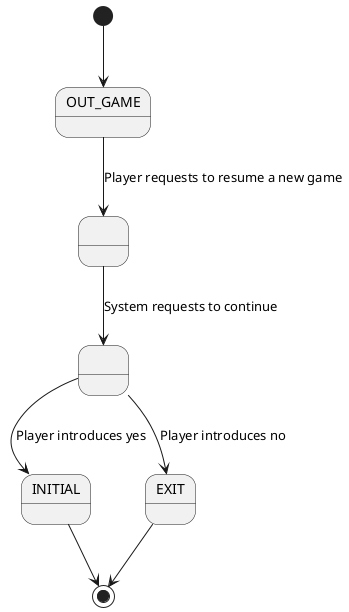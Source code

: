 @startuml resume_usecase
state OUT_GAME
state INITIAL
state EXIT
state requested as " "
state allowed as " "

[*] --> OUT_GAME
OUT_GAME --> requested: Player requests to resume a new game
requested --> allowed: System requests to continue
allowed --> INITIAL: Player introduces yes
allowed --> EXIT: Player introduces no
INITIAL --> [*]
EXIT --> [*]
@enduml